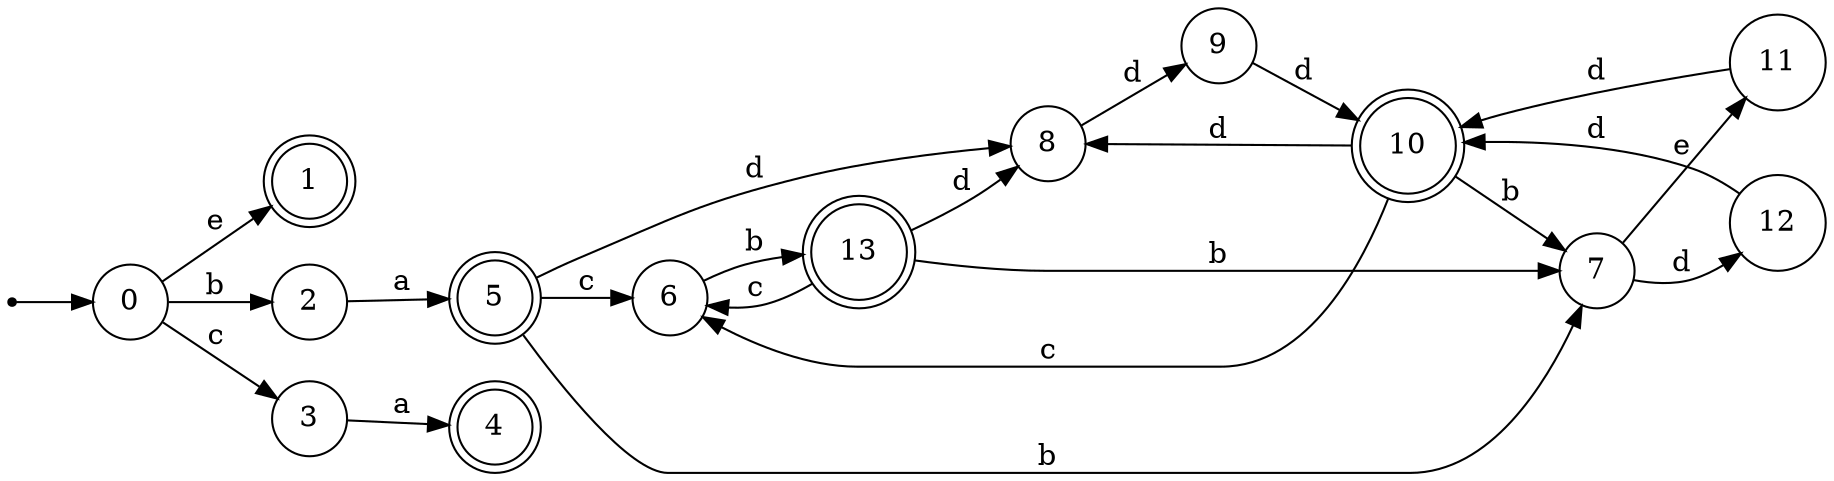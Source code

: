 digraph finite_state_machine {
rankdir=LR;
size="20,20";
node [shape = point]; "dummy0"
node [shape = circle]; "0";
"dummy0" -> "0";
node [shape = doublecircle]; "1";node [shape = circle]; "2";
node [shape = circle]; "3";
node [shape = doublecircle]; "4";node [shape = doublecircle]; "5";node [shape = circle]; "6";
node [shape = circle]; "7";
node [shape = circle]; "8";
node [shape = circle]; "9";
node [shape = doublecircle]; "10";node [shape = circle]; "11";
node [shape = circle]; "12";
node [shape = doublecircle]; "13";"0" -> "1" [label = "e"];
 "0" -> "2" [label = "b"];
 "0" -> "3" [label = "c"];
 "3" -> "4" [label = "a"];
 "2" -> "5" [label = "a"];
 "5" -> "6" [label = "c"];
 "5" -> "7" [label = "b"];
 "5" -> "8" [label = "d"];
 "8" -> "9" [label = "d"];
 "9" -> "10" [label = "d"];
 "10" -> "7" [label = "b"];
 "10" -> "8" [label = "d"];
 "10" -> "6" [label = "c"];
 "7" -> "11" [label = "e"];
 "7" -> "12" [label = "d"];
 "12" -> "10" [label = "d"];
 "11" -> "10" [label = "d"];
 "6" -> "13" [label = "b"];
 "13" -> "6" [label = "c"];
 "13" -> "7" [label = "b"];
 "13" -> "8" [label = "d"];
 }
